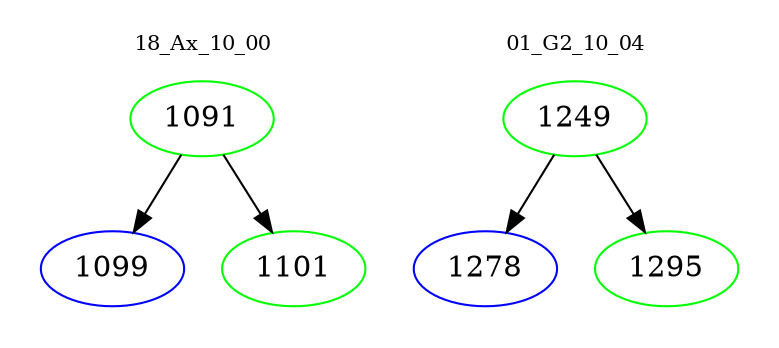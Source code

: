 digraph{
subgraph cluster_0 {
color = white
label = "18_Ax_10_00";
fontsize=10;
T0_1091 [label="1091", color="green"]
T0_1091 -> T0_1099 [color="black"]
T0_1099 [label="1099", color="blue"]
T0_1091 -> T0_1101 [color="black"]
T0_1101 [label="1101", color="green"]
}
subgraph cluster_1 {
color = white
label = "01_G2_10_04";
fontsize=10;
T1_1249 [label="1249", color="green"]
T1_1249 -> T1_1278 [color="black"]
T1_1278 [label="1278", color="blue"]
T1_1249 -> T1_1295 [color="black"]
T1_1295 [label="1295", color="green"]
}
}
